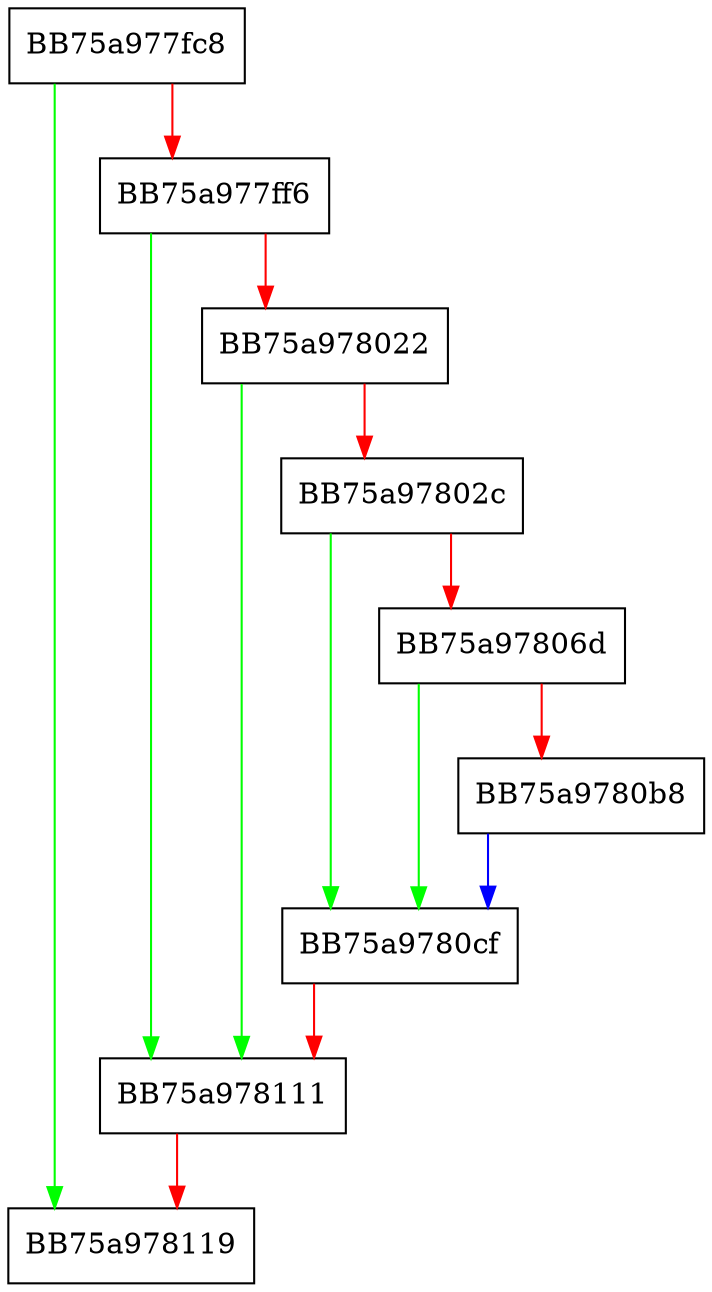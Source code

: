 digraph set_normalizer_api {
  node [shape="box"];
  graph [splines=ortho];
  BB75a977fc8 -> BB75a978119 [color="green"];
  BB75a977fc8 -> BB75a977ff6 [color="red"];
  BB75a977ff6 -> BB75a978111 [color="green"];
  BB75a977ff6 -> BB75a978022 [color="red"];
  BB75a978022 -> BB75a978111 [color="green"];
  BB75a978022 -> BB75a97802c [color="red"];
  BB75a97802c -> BB75a9780cf [color="green"];
  BB75a97802c -> BB75a97806d [color="red"];
  BB75a97806d -> BB75a9780cf [color="green"];
  BB75a97806d -> BB75a9780b8 [color="red"];
  BB75a9780b8 -> BB75a9780cf [color="blue"];
  BB75a9780cf -> BB75a978111 [color="red"];
  BB75a978111 -> BB75a978119 [color="red"];
}
